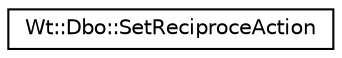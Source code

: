 digraph "Graphical Class Hierarchy"
{
 // LATEX_PDF_SIZE
  edge [fontname="Helvetica",fontsize="10",labelfontname="Helvetica",labelfontsize="10"];
  node [fontname="Helvetica",fontsize="10",shape=record];
  rankdir="LR";
  Node0 [label="Wt::Dbo::SetReciproceAction",height=0.2,width=0.4,color="black", fillcolor="white", style="filled",URL="$classWt_1_1Dbo_1_1SetReciproceAction.html",tooltip=" "];
}
